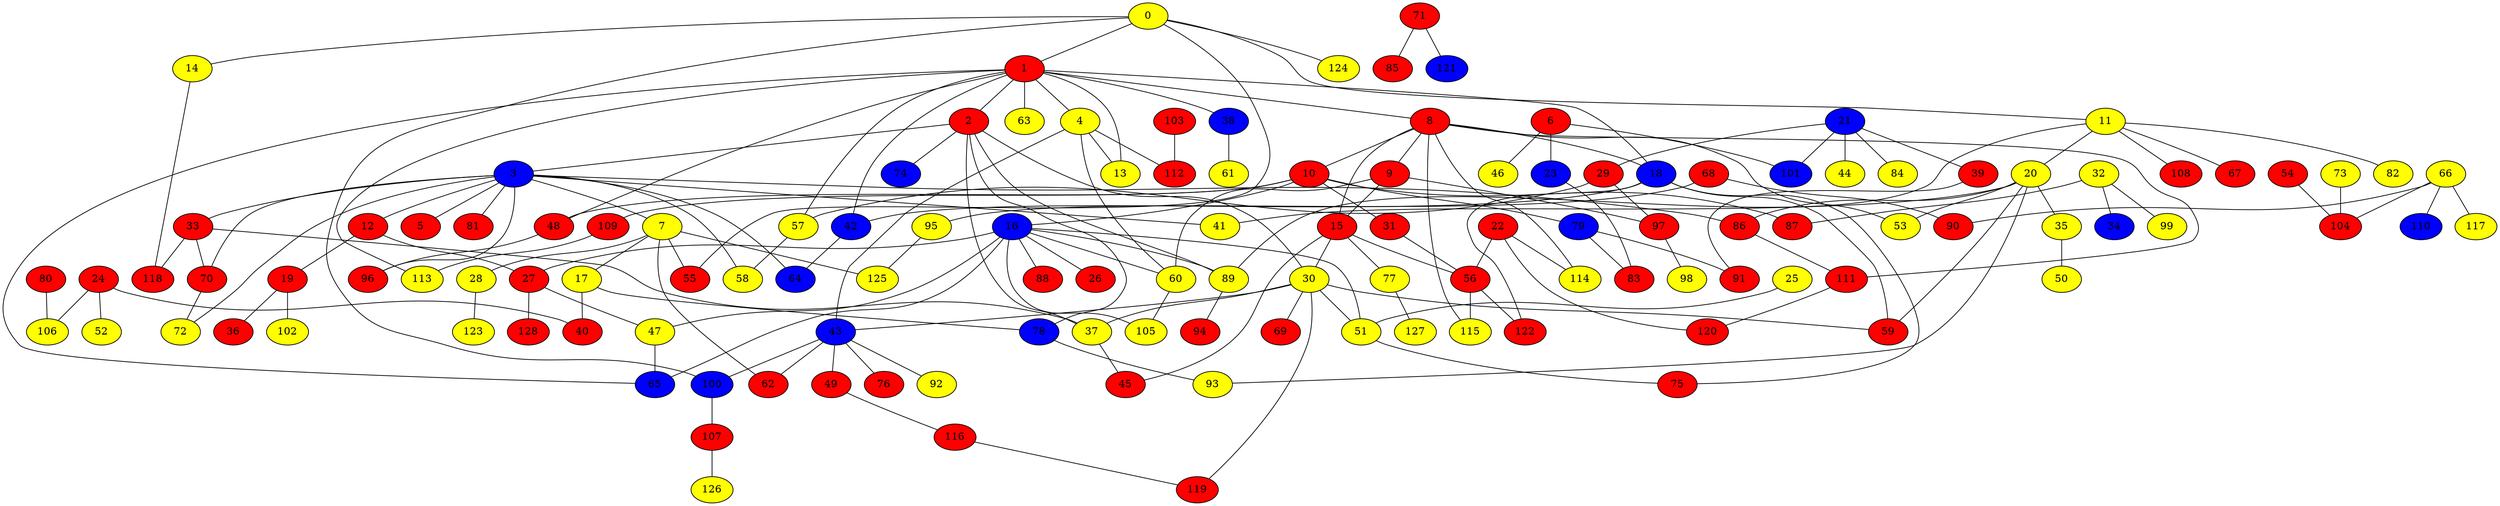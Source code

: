 graph {
0 [style = filled fillcolor = yellow];
1 [style = filled fillcolor = red];
2 [style = filled fillcolor = red];
3 [style = filled fillcolor = blue];
4 [style = filled fillcolor = yellow];
5 [style = filled fillcolor = red];
6 [style = filled fillcolor = red];
7 [style = filled fillcolor = yellow];
8 [style = filled fillcolor = red];
9 [style = filled fillcolor = red];
10 [style = filled fillcolor = red];
11 [style = filled fillcolor = yellow];
12 [style = filled fillcolor = red];
13 [style = filled fillcolor = yellow];
14 [style = filled fillcolor = yellow];
15 [style = filled fillcolor = red];
16 [style = filled fillcolor = blue];
17 [style = filled fillcolor = yellow];
18 [style = filled fillcolor = blue];
19 [style = filled fillcolor = red];
20 [style = filled fillcolor = yellow];
21 [style = filled fillcolor = blue];
22 [style = filled fillcolor = red];
23 [style = filled fillcolor = blue];
24 [style = filled fillcolor = red];
25 [style = filled fillcolor = yellow];
26 [style = filled fillcolor = red];
27 [style = filled fillcolor = red];
28 [style = filled fillcolor = yellow];
29 [style = filled fillcolor = red];
30 [style = filled fillcolor = yellow];
31 [style = filled fillcolor = red];
32 [style = filled fillcolor = yellow];
33 [style = filled fillcolor = red];
34 [style = filled fillcolor = blue];
35 [style = filled fillcolor = yellow];
36 [style = filled fillcolor = red];
37 [style = filled fillcolor = yellow];
38 [style = filled fillcolor = blue];
39 [style = filled fillcolor = red];
40 [style = filled fillcolor = red];
41 [style = filled fillcolor = yellow];
42 [style = filled fillcolor = blue];
43 [style = filled fillcolor = blue];
44 [style = filled fillcolor = yellow];
45 [style = filled fillcolor = red];
46 [style = filled fillcolor = yellow];
47 [style = filled fillcolor = yellow];
48 [style = filled fillcolor = red];
49 [style = filled fillcolor = red];
50 [style = filled fillcolor = yellow];
51 [style = filled fillcolor = yellow];
52 [style = filled fillcolor = yellow];
53 [style = filled fillcolor = yellow];
54 [style = filled fillcolor = red];
55 [style = filled fillcolor = red];
56 [style = filled fillcolor = red];
57 [style = filled fillcolor = yellow];
58 [style = filled fillcolor = yellow];
59 [style = filled fillcolor = red];
60 [style = filled fillcolor = yellow];
61 [style = filled fillcolor = yellow];
62 [style = filled fillcolor = red];
63 [style = filled fillcolor = yellow];
64 [style = filled fillcolor = blue];
65 [style = filled fillcolor = blue];
66 [style = filled fillcolor = yellow];
67 [style = filled fillcolor = red];
68 [style = filled fillcolor = red];
69 [style = filled fillcolor = red];
70 [style = filled fillcolor = red];
71 [style = filled fillcolor = red];
72 [style = filled fillcolor = yellow];
73 [style = filled fillcolor = yellow];
74 [style = filled fillcolor = blue];
75 [style = filled fillcolor = red];
76 [style = filled fillcolor = red];
77 [style = filled fillcolor = yellow];
78 [style = filled fillcolor = blue];
79 [style = filled fillcolor = blue];
80 [style = filled fillcolor = red];
81 [style = filled fillcolor = red];
82 [style = filled fillcolor = yellow];
83 [style = filled fillcolor = red];
84 [style = filled fillcolor = yellow];
85 [style = filled fillcolor = red];
86 [style = filled fillcolor = red];
87 [style = filled fillcolor = red];
88 [style = filled fillcolor = red];
89 [style = filled fillcolor = yellow];
90 [style = filled fillcolor = red];
91 [style = filled fillcolor = red];
92 [style = filled fillcolor = yellow];
93 [style = filled fillcolor = yellow];
94 [style = filled fillcolor = red];
95 [style = filled fillcolor = yellow];
96 [style = filled fillcolor = red];
97 [style = filled fillcolor = red];
98 [style = filled fillcolor = yellow];
99 [style = filled fillcolor = yellow];
100 [style = filled fillcolor = blue];
101 [style = filled fillcolor = blue];
102 [style = filled fillcolor = yellow];
103 [style = filled fillcolor = red];
104 [style = filled fillcolor = red];
105 [style = filled fillcolor = yellow];
106 [style = filled fillcolor = yellow];
107 [style = filled fillcolor = red];
108 [style = filled fillcolor = red];
109 [style = filled fillcolor = red];
110 [style = filled fillcolor = blue];
111 [style = filled fillcolor = red];
112 [style = filled fillcolor = red];
113 [style = filled fillcolor = yellow];
114 [style = filled fillcolor = yellow];
115 [style = filled fillcolor = yellow];
116 [style = filled fillcolor = red];
117 [style = filled fillcolor = yellow];
118 [style = filled fillcolor = red];
119 [style = filled fillcolor = red];
120 [style = filled fillcolor = red];
121 [style = filled fillcolor = blue];
122 [style = filled fillcolor = red];
123 [style = filled fillcolor = yellow];
124 [style = filled fillcolor = yellow];
125 [style = filled fillcolor = yellow];
126 [style = filled fillcolor = yellow];
127 [style = filled fillcolor = yellow];
128 [style = filled fillcolor = red];
0 -- 55;
0 -- 14;
0 -- 11;
0 -- 1;
0 -- 100;
0 -- 124;
1 -- 2;
1 -- 4;
1 -- 8;
1 -- 13;
1 -- 18;
1 -- 38;
1 -- 42;
1 -- 48;
1 -- 57;
1 -- 63;
1 -- 65;
1 -- 113;
2 -- 3;
2 -- 30;
2 -- 37;
2 -- 74;
2 -- 78;
2 -- 89;
3 -- 5;
3 -- 7;
3 -- 12;
3 -- 33;
3 -- 41;
3 -- 58;
3 -- 64;
3 -- 70;
3 -- 72;
3 -- 81;
3 -- 86;
3 -- 96;
4 -- 13;
4 -- 43;
4 -- 60;
4 -- 112;
6 -- 23;
6 -- 46;
6 -- 101;
7 -- 17;
7 -- 28;
7 -- 55;
7 -- 62;
7 -- 125;
8 -- 9;
8 -- 10;
8 -- 15;
8 -- 18;
8 -- 53;
8 -- 111;
8 -- 114;
8 -- 115;
9 -- 15;
9 -- 60;
9 -- 97;
10 -- 16;
10 -- 31;
10 -- 48;
10 -- 79;
10 -- 87;
10 -- 109;
11 -- 20;
11 -- 67;
11 -- 82;
11 -- 89;
11 -- 108;
12 -- 19;
12 -- 27;
14 -- 118;
15 -- 30;
15 -- 45;
15 -- 56;
15 -- 77;
16 -- 26;
16 -- 27;
16 -- 47;
16 -- 51;
16 -- 60;
16 -- 65;
16 -- 88;
16 -- 89;
16 -- 105;
17 -- 40;
17 -- 78;
18 -- 42;
18 -- 59;
18 -- 75;
18 -- 122;
19 -- 36;
19 -- 102;
20 -- 35;
20 -- 41;
20 -- 53;
20 -- 59;
20 -- 86;
20 -- 93;
21 -- 29;
21 -- 39;
21 -- 44;
21 -- 84;
21 -- 101;
22 -- 56;
22 -- 114;
22 -- 120;
23 -- 83;
24 -- 40;
24 -- 52;
24 -- 106;
25 -- 51;
27 -- 47;
27 -- 128;
28 -- 123;
29 -- 57;
29 -- 97;
30 -- 37;
30 -- 43;
30 -- 51;
30 -- 59;
30 -- 69;
30 -- 119;
31 -- 56;
32 -- 34;
32 -- 87;
32 -- 99;
33 -- 37;
33 -- 70;
33 -- 118;
35 -- 50;
37 -- 45;
38 -- 61;
39 -- 91;
42 -- 64;
43 -- 49;
43 -- 62;
43 -- 76;
43 -- 92;
43 -- 100;
47 -- 65;
48 -- 96;
49 -- 116;
51 -- 75;
54 -- 104;
56 -- 115;
56 -- 122;
57 -- 58;
60 -- 105;
66 -- 90;
66 -- 104;
66 -- 110;
66 -- 117;
68 -- 90;
68 -- 95;
70 -- 72;
71 -- 85;
71 -- 121;
73 -- 104;
77 -- 127;
78 -- 93;
79 -- 83;
79 -- 91;
80 -- 106;
86 -- 111;
89 -- 94;
95 -- 125;
97 -- 98;
100 -- 107;
103 -- 112;
107 -- 126;
109 -- 113;
111 -- 120;
116 -- 119;
}
